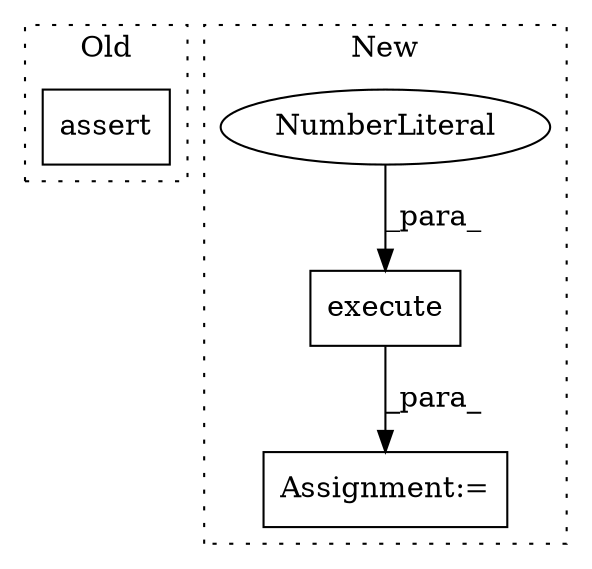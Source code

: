 digraph G {
subgraph cluster0 {
1 [label="assert" a="6" s="14688" l="7" shape="box"];
label = "Old";
style="dotted";
}
subgraph cluster1 {
2 [label="execute" a="32" s="12588,12601" l="8,1" shape="box"];
3 [label="Assignment:=" a="7" s="12578" l="2" shape="box"];
4 [label="NumberLiteral" a="34" s="12600" l="1" shape="ellipse"];
label = "New";
style="dotted";
}
2 -> 3 [label="_para_"];
4 -> 2 [label="_para_"];
}